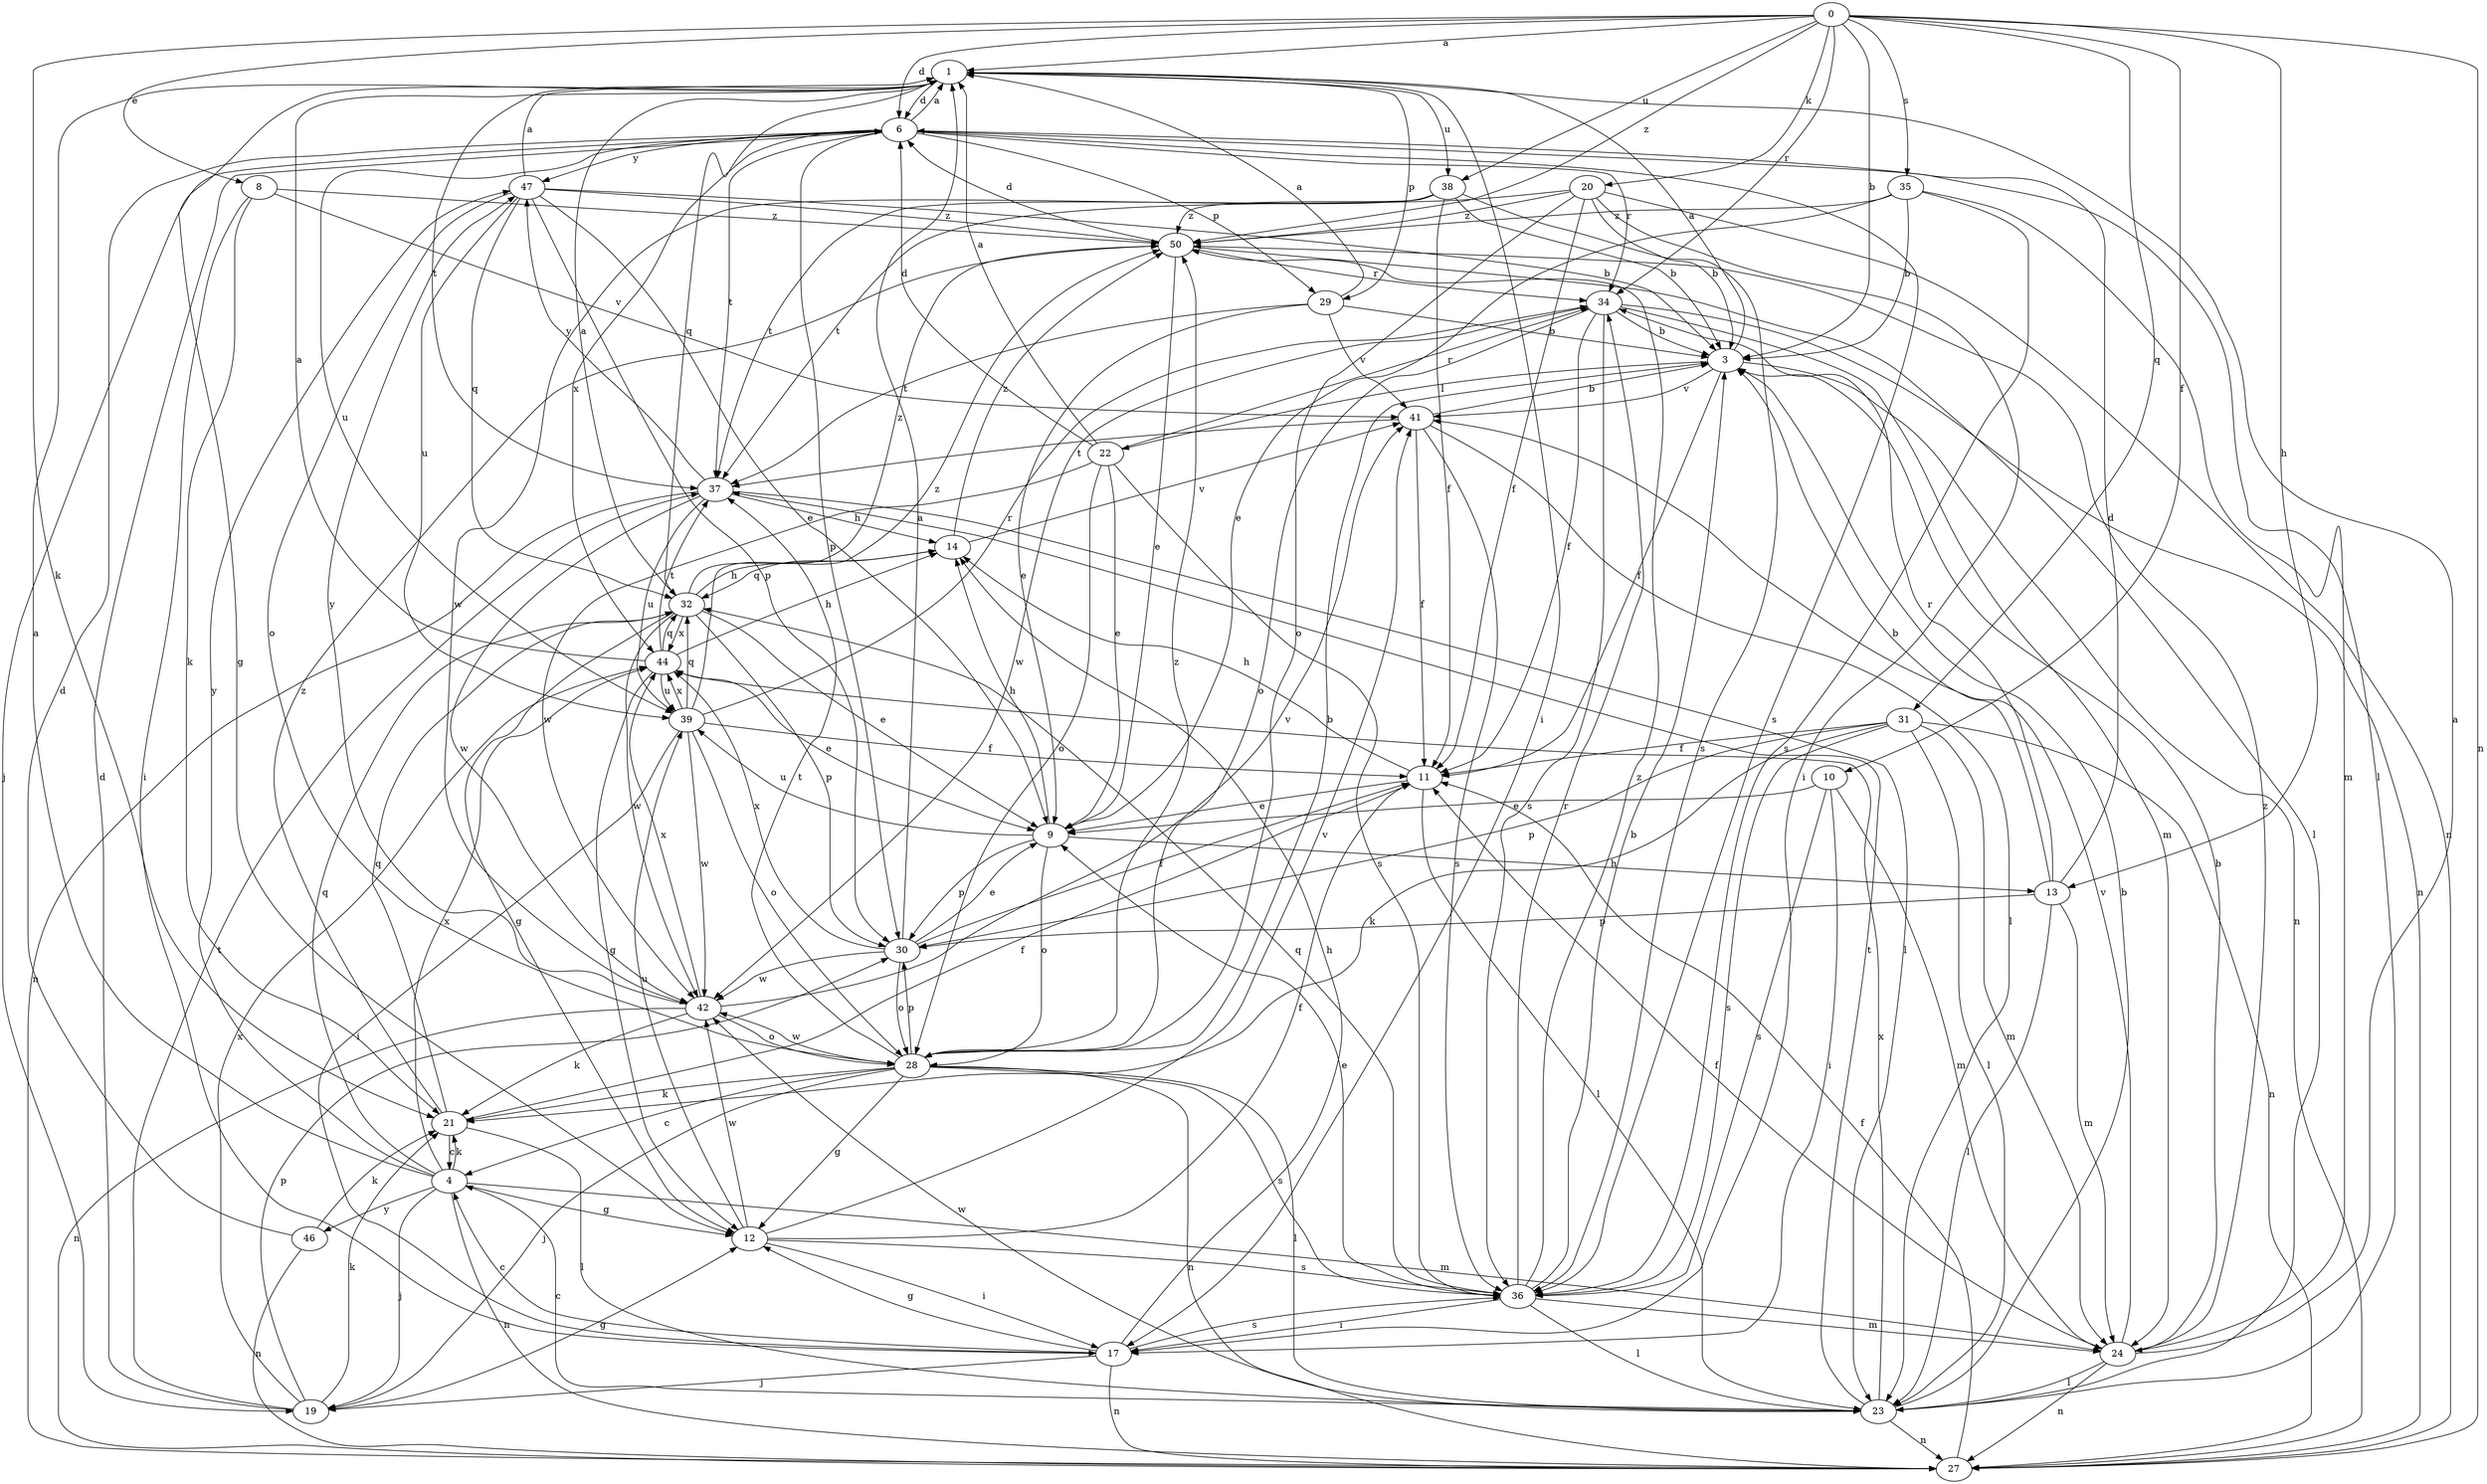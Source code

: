 strict digraph  {
0;
1;
3;
4;
6;
8;
9;
10;
11;
12;
13;
14;
17;
19;
20;
21;
22;
23;
24;
27;
28;
29;
30;
31;
32;
34;
35;
36;
37;
38;
39;
41;
42;
44;
46;
47;
50;
0 -> 1  [label=a];
0 -> 3  [label=b];
0 -> 6  [label=d];
0 -> 8  [label=e];
0 -> 10  [label=f];
0 -> 13  [label=h];
0 -> 20  [label=k];
0 -> 21  [label=k];
0 -> 27  [label=n];
0 -> 31  [label=q];
0 -> 34  [label=r];
0 -> 35  [label=s];
0 -> 38  [label=u];
0 -> 50  [label=z];
1 -> 6  [label=d];
1 -> 12  [label=g];
1 -> 17  [label=i];
1 -> 29  [label=p];
1 -> 32  [label=q];
1 -> 37  [label=t];
1 -> 38  [label=u];
3 -> 1  [label=a];
3 -> 11  [label=f];
3 -> 22  [label=l];
3 -> 27  [label=n];
3 -> 41  [label=v];
4 -> 1  [label=a];
4 -> 12  [label=g];
4 -> 19  [label=j];
4 -> 21  [label=k];
4 -> 24  [label=m];
4 -> 27  [label=n];
4 -> 32  [label=q];
4 -> 44  [label=x];
4 -> 46  [label=y];
4 -> 47  [label=y];
6 -> 1  [label=a];
6 -> 19  [label=j];
6 -> 23  [label=l];
6 -> 29  [label=p];
6 -> 30  [label=p];
6 -> 34  [label=r];
6 -> 36  [label=s];
6 -> 37  [label=t];
6 -> 39  [label=u];
6 -> 44  [label=x];
6 -> 47  [label=y];
8 -> 17  [label=i];
8 -> 21  [label=k];
8 -> 41  [label=v];
8 -> 50  [label=z];
9 -> 13  [label=h];
9 -> 14  [label=h];
9 -> 28  [label=o];
9 -> 30  [label=p];
9 -> 39  [label=u];
10 -> 9  [label=e];
10 -> 17  [label=i];
10 -> 24  [label=m];
10 -> 36  [label=s];
11 -> 9  [label=e];
11 -> 14  [label=h];
11 -> 23  [label=l];
12 -> 11  [label=f];
12 -> 17  [label=i];
12 -> 36  [label=s];
12 -> 39  [label=u];
12 -> 41  [label=v];
12 -> 42  [label=w];
13 -> 3  [label=b];
13 -> 6  [label=d];
13 -> 23  [label=l];
13 -> 24  [label=m];
13 -> 30  [label=p];
13 -> 34  [label=r];
14 -> 32  [label=q];
14 -> 41  [label=v];
14 -> 50  [label=z];
17 -> 4  [label=c];
17 -> 12  [label=g];
17 -> 14  [label=h];
17 -> 19  [label=j];
17 -> 27  [label=n];
17 -> 36  [label=s];
19 -> 6  [label=d];
19 -> 12  [label=g];
19 -> 21  [label=k];
19 -> 30  [label=p];
19 -> 37  [label=t];
19 -> 44  [label=x];
20 -> 3  [label=b];
20 -> 11  [label=f];
20 -> 17  [label=i];
20 -> 27  [label=n];
20 -> 28  [label=o];
20 -> 37  [label=t];
20 -> 50  [label=z];
21 -> 4  [label=c];
21 -> 11  [label=f];
21 -> 23  [label=l];
21 -> 32  [label=q];
21 -> 50  [label=z];
22 -> 1  [label=a];
22 -> 6  [label=d];
22 -> 9  [label=e];
22 -> 28  [label=o];
22 -> 34  [label=r];
22 -> 36  [label=s];
22 -> 42  [label=w];
23 -> 3  [label=b];
23 -> 4  [label=c];
23 -> 27  [label=n];
23 -> 37  [label=t];
23 -> 42  [label=w];
23 -> 44  [label=x];
24 -> 1  [label=a];
24 -> 3  [label=b];
24 -> 11  [label=f];
24 -> 23  [label=l];
24 -> 27  [label=n];
24 -> 41  [label=v];
24 -> 50  [label=z];
27 -> 11  [label=f];
28 -> 3  [label=b];
28 -> 4  [label=c];
28 -> 12  [label=g];
28 -> 19  [label=j];
28 -> 21  [label=k];
28 -> 23  [label=l];
28 -> 27  [label=n];
28 -> 30  [label=p];
28 -> 36  [label=s];
28 -> 37  [label=t];
28 -> 42  [label=w];
28 -> 50  [label=z];
29 -> 1  [label=a];
29 -> 3  [label=b];
29 -> 9  [label=e];
29 -> 37  [label=t];
29 -> 41  [label=v];
30 -> 1  [label=a];
30 -> 9  [label=e];
30 -> 11  [label=f];
30 -> 28  [label=o];
30 -> 42  [label=w];
30 -> 44  [label=x];
31 -> 11  [label=f];
31 -> 21  [label=k];
31 -> 23  [label=l];
31 -> 24  [label=m];
31 -> 27  [label=n];
31 -> 30  [label=p];
31 -> 36  [label=s];
32 -> 1  [label=a];
32 -> 9  [label=e];
32 -> 12  [label=g];
32 -> 14  [label=h];
32 -> 30  [label=p];
32 -> 42  [label=w];
32 -> 44  [label=x];
32 -> 50  [label=z];
34 -> 3  [label=b];
34 -> 11  [label=f];
34 -> 24  [label=m];
34 -> 27  [label=n];
34 -> 28  [label=o];
34 -> 36  [label=s];
34 -> 42  [label=w];
35 -> 3  [label=b];
35 -> 9  [label=e];
35 -> 24  [label=m];
35 -> 36  [label=s];
35 -> 50  [label=z];
36 -> 3  [label=b];
36 -> 9  [label=e];
36 -> 17  [label=i];
36 -> 23  [label=l];
36 -> 24  [label=m];
36 -> 32  [label=q];
36 -> 34  [label=r];
36 -> 50  [label=z];
37 -> 14  [label=h];
37 -> 23  [label=l];
37 -> 27  [label=n];
37 -> 39  [label=u];
37 -> 42  [label=w];
37 -> 47  [label=y];
38 -> 3  [label=b];
38 -> 11  [label=f];
38 -> 36  [label=s];
38 -> 37  [label=t];
38 -> 42  [label=w];
38 -> 50  [label=z];
39 -> 11  [label=f];
39 -> 17  [label=i];
39 -> 28  [label=o];
39 -> 32  [label=q];
39 -> 34  [label=r];
39 -> 42  [label=w];
39 -> 44  [label=x];
39 -> 50  [label=z];
41 -> 3  [label=b];
41 -> 11  [label=f];
41 -> 23  [label=l];
41 -> 36  [label=s];
41 -> 37  [label=t];
42 -> 21  [label=k];
42 -> 27  [label=n];
42 -> 28  [label=o];
42 -> 41  [label=v];
42 -> 44  [label=x];
42 -> 47  [label=y];
44 -> 1  [label=a];
44 -> 9  [label=e];
44 -> 12  [label=g];
44 -> 14  [label=h];
44 -> 32  [label=q];
44 -> 37  [label=t];
44 -> 39  [label=u];
46 -> 6  [label=d];
46 -> 21  [label=k];
46 -> 27  [label=n];
47 -> 1  [label=a];
47 -> 3  [label=b];
47 -> 9  [label=e];
47 -> 28  [label=o];
47 -> 30  [label=p];
47 -> 32  [label=q];
47 -> 39  [label=u];
47 -> 50  [label=z];
50 -> 6  [label=d];
50 -> 9  [label=e];
50 -> 23  [label=l];
50 -> 34  [label=r];
}
